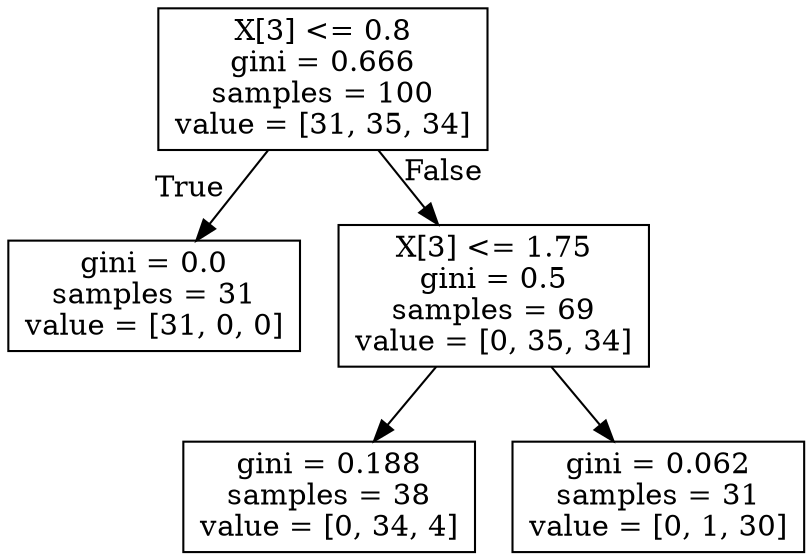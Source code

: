 digraph Tree {
node [shape=box] ;
0 [label="X[3] <= 0.8\ngini = 0.666\nsamples = 100\nvalue = [31, 35, 34]"] ;
1 [label="gini = 0.0\nsamples = 31\nvalue = [31, 0, 0]"] ;
0 -> 1 [labeldistance=2.5, labelangle=45, headlabel="True"] ;
2 [label="X[3] <= 1.75\ngini = 0.5\nsamples = 69\nvalue = [0, 35, 34]"] ;
0 -> 2 [labeldistance=2.5, labelangle=-45, headlabel="False"] ;
3 [label="gini = 0.188\nsamples = 38\nvalue = [0, 34, 4]"] ;
2 -> 3 ;
4 [label="gini = 0.062\nsamples = 31\nvalue = [0, 1, 30]"] ;
2 -> 4 ;
}